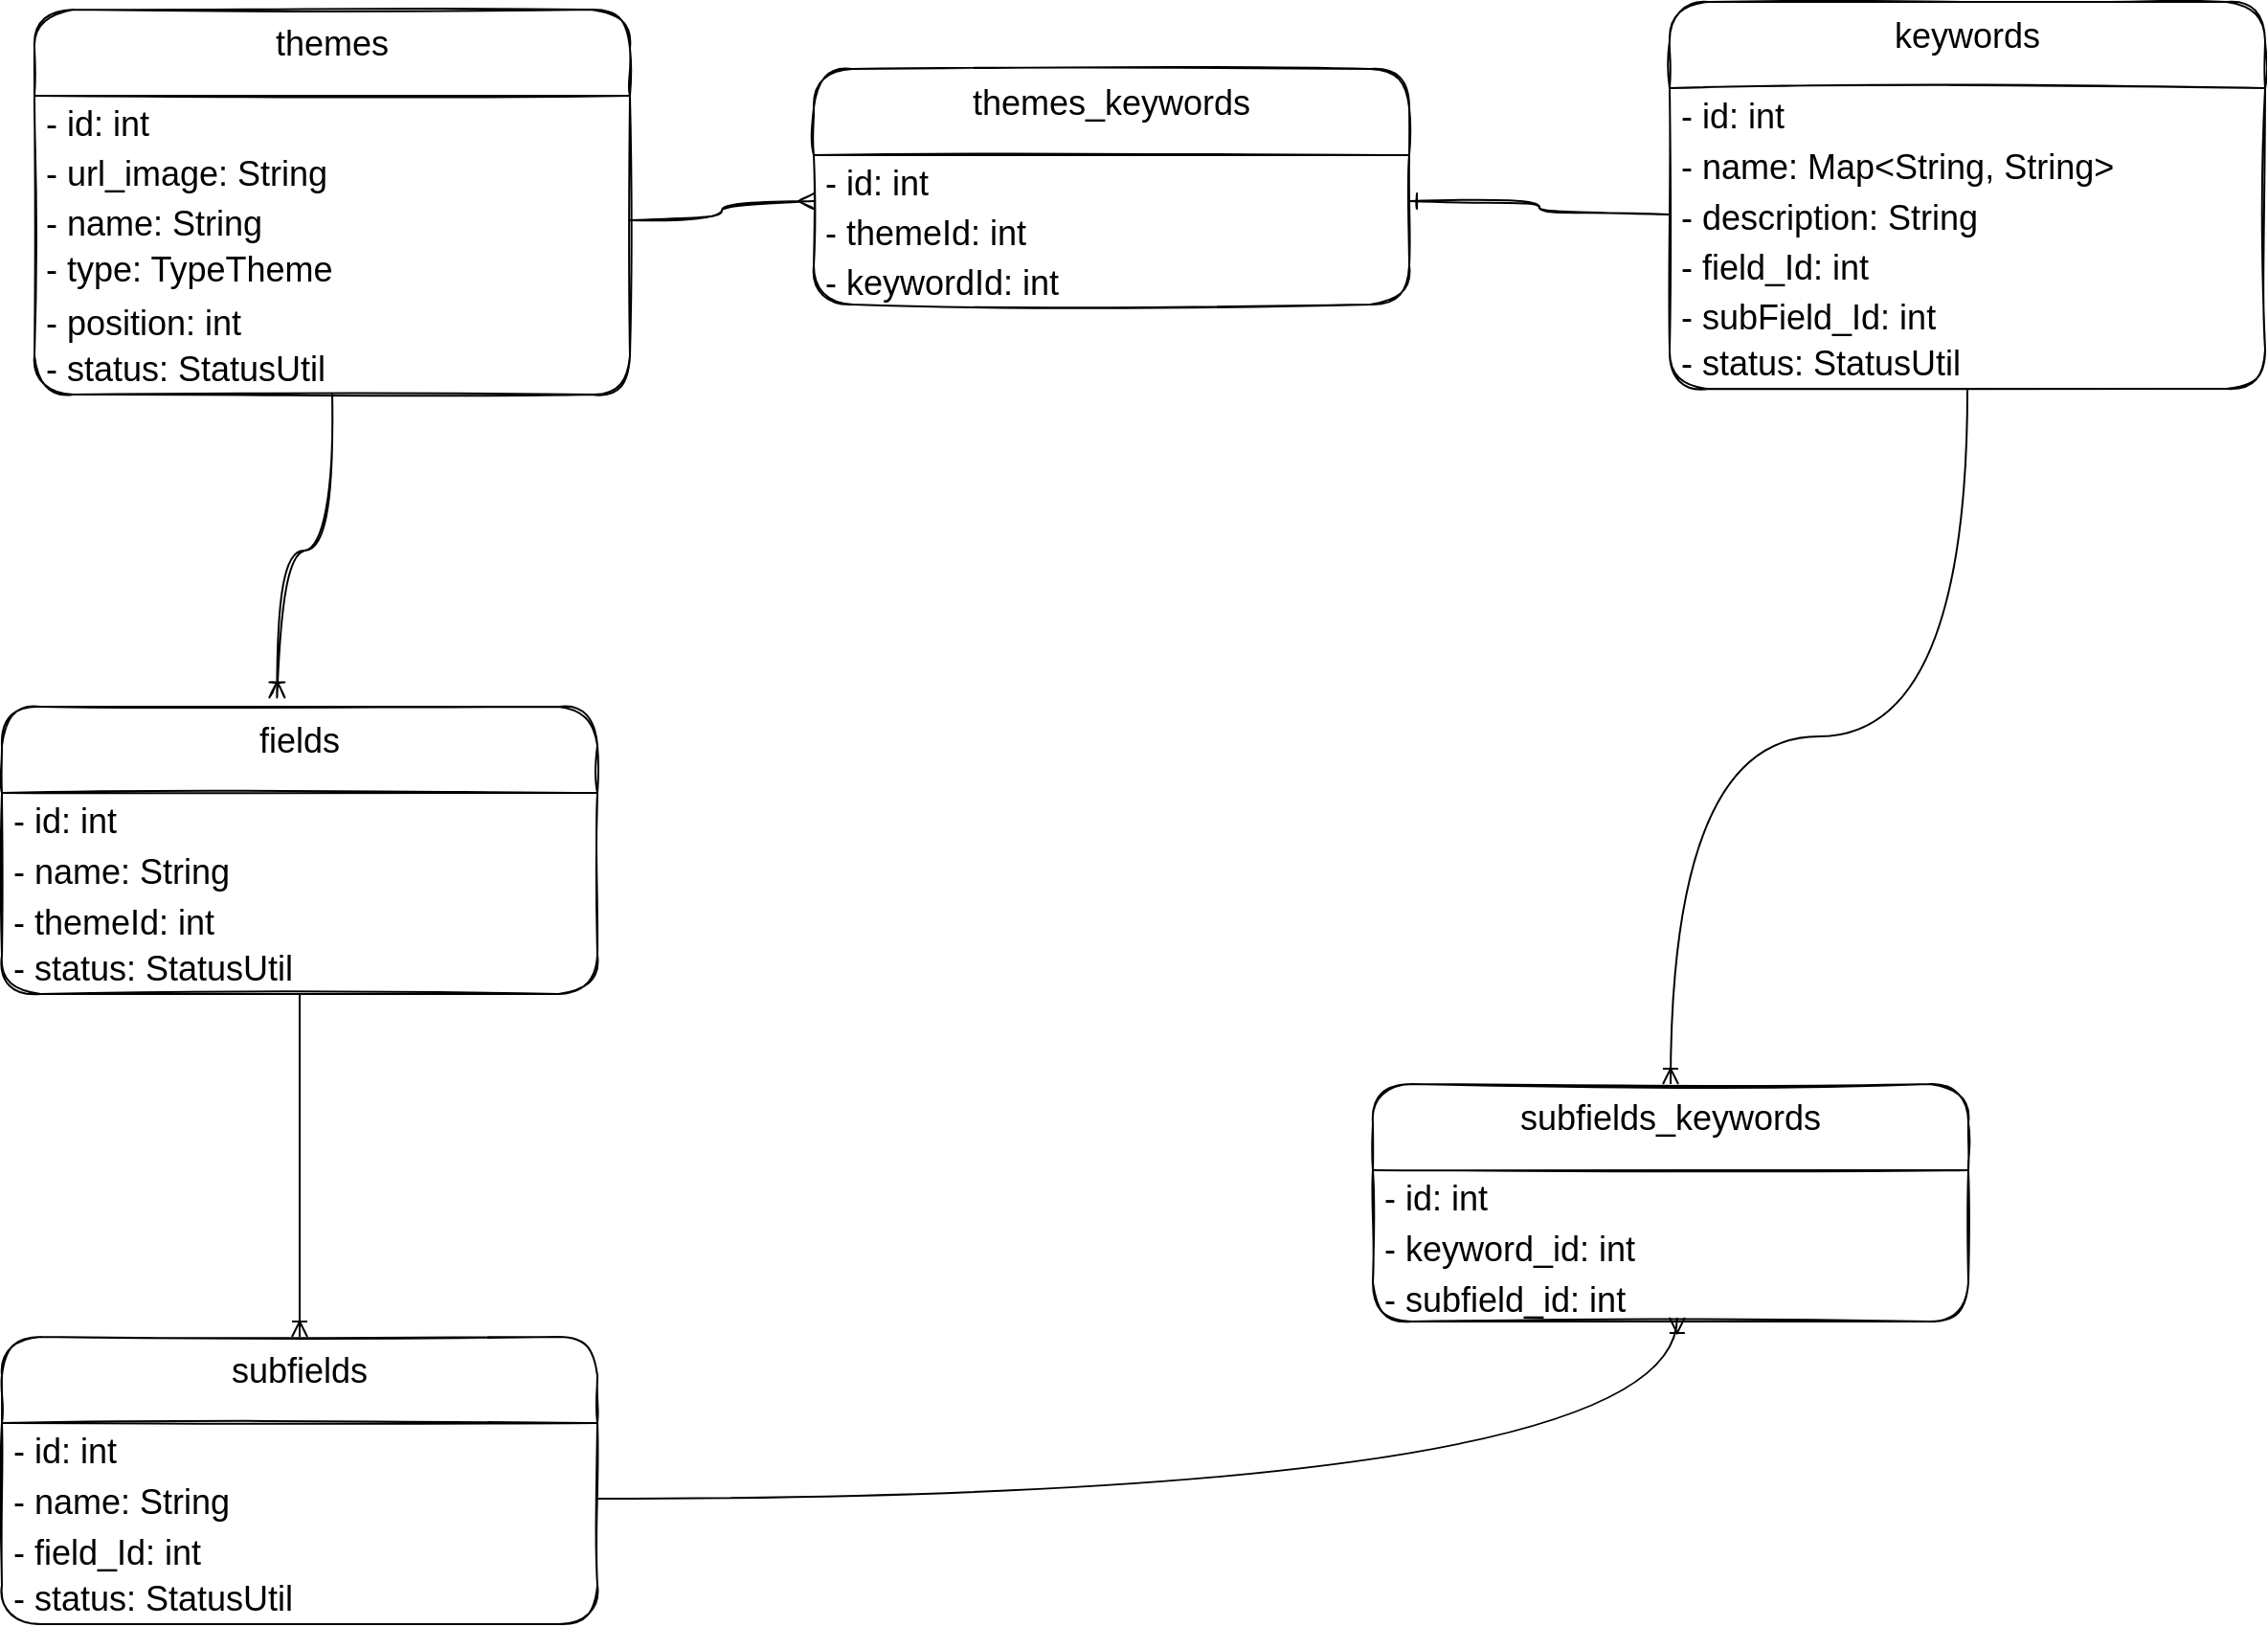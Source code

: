 <mxfile version="15.2.2" type="github">
  <diagram id="C5RBs43oDa-KdzZeNtuy" name="Page-1">
    <mxGraphModel dx="2014" dy="1154" grid="0" gridSize="10" guides="1" tooltips="1" connect="1" arrows="1" fold="1" page="0" pageScale="1" pageWidth="827" pageHeight="1169" math="0" shadow="0">
      <root>
        <mxCell id="WIyWlLk6GJQsqaUBKTNV-0" />
        <mxCell id="WIyWlLk6GJQsqaUBKTNV-1" parent="WIyWlLk6GJQsqaUBKTNV-0" />
        <mxCell id="-CNL-VoJMd0v483ogC2z-43" style="edgeStyle=orthogonalEdgeStyle;curved=1;orthogonalLoop=1;jettySize=auto;html=1;entryX=0.462;entryY=-0.032;entryDx=0;entryDy=0;entryPerimeter=0;endArrow=ERoneToMany;endFill=0;sketch=1;" parent="WIyWlLk6GJQsqaUBKTNV-1" source="-CNL-VoJMd0v483ogC2z-0" target="-CNL-VoJMd0v483ogC2z-36" edge="1">
          <mxGeometry relative="1" as="geometry" />
        </mxCell>
        <mxCell id="-CNL-VoJMd0v483ogC2z-0" value="themes&#xa;" style="swimlane;fontStyle=0;childLayout=stackLayout;horizontal=1;startSize=45;fillColor=none;horizontalStack=0;resizeParent=1;resizeParentMax=0;resizeLast=0;collapsible=1;marginBottom=0;verticalAlign=top;fontSize=18;sketch=1;rounded=1;" parent="WIyWlLk6GJQsqaUBKTNV-1" vertex="1">
          <mxGeometry x="22" y="151" width="311" height="201" as="geometry" />
        </mxCell>
        <mxCell id="-CNL-VoJMd0v483ogC2z-1" value="- id: int" style="text;strokeColor=none;fillColor=none;align=left;verticalAlign=middle;spacingLeft=4;spacingRight=4;overflow=hidden;rotatable=0;points=[[0,0.5],[1,0.5]];portConstraint=eastwest;fontSize=18;sketch=1;rounded=1;" parent="-CNL-VoJMd0v483ogC2z-0" vertex="1">
          <mxGeometry y="45" width="311" height="26" as="geometry" />
        </mxCell>
        <mxCell id="-CNL-VoJMd0v483ogC2z-2" value="- url_image: String" style="text;strokeColor=none;fillColor=none;align=left;verticalAlign=middle;spacingLeft=4;spacingRight=4;overflow=hidden;rotatable=0;points=[[0,0.5],[1,0.5]];portConstraint=eastwest;fontSize=18;sketch=1;rounded=1;" parent="-CNL-VoJMd0v483ogC2z-0" vertex="1">
          <mxGeometry y="71" width="311" height="26" as="geometry" />
        </mxCell>
        <mxCell id="-CNL-VoJMd0v483ogC2z-3" value="- name: String" style="text;strokeColor=none;fillColor=none;align=left;verticalAlign=middle;spacingLeft=4;spacingRight=4;overflow=hidden;rotatable=0;points=[[0,0.5],[1,0.5]];portConstraint=eastwest;fontSize=18;sketch=1;rounded=1;" parent="-CNL-VoJMd0v483ogC2z-0" vertex="1">
          <mxGeometry y="97" width="311" height="26" as="geometry" />
        </mxCell>
        <mxCell id="-CNL-VoJMd0v483ogC2z-8" value="- type: TypeTheme&#xa;" style="text;strokeColor=none;fillColor=none;align=left;verticalAlign=middle;spacingLeft=4;spacingRight=4;overflow=hidden;rotatable=0;points=[[0,0.5],[1,0.5]];portConstraint=eastwest;fontSize=18;sketch=1;rounded=1;" parent="-CNL-VoJMd0v483ogC2z-0" vertex="1">
          <mxGeometry y="123" width="311" height="26" as="geometry" />
        </mxCell>
        <mxCell id="-CNL-VoJMd0v483ogC2z-9" value="- position: int" style="text;strokeColor=none;fillColor=none;align=left;verticalAlign=middle;spacingLeft=4;spacingRight=4;overflow=hidden;rotatable=0;points=[[0,0.5],[1,0.5]];portConstraint=eastwest;fontSize=18;sketch=1;rounded=1;" parent="-CNL-VoJMd0v483ogC2z-0" vertex="1">
          <mxGeometry y="149" width="311" height="26" as="geometry" />
        </mxCell>
        <mxCell id="-CNL-VoJMd0v483ogC2z-10" value="- status: StatusUtil&#xa;" style="text;strokeColor=none;fillColor=none;align=left;verticalAlign=middle;spacingLeft=4;spacingRight=4;overflow=hidden;rotatable=0;points=[[0,0.5],[1,0.5]];portConstraint=eastwest;fontSize=18;sketch=1;rounded=1;" parent="-CNL-VoJMd0v483ogC2z-0" vertex="1">
          <mxGeometry y="175" width="311" height="26" as="geometry" />
        </mxCell>
        <mxCell id="DtburTpKbVDTsLDFMBIJ-6" style="edgeStyle=orthogonalEdgeStyle;curved=1;orthogonalLoop=1;jettySize=auto;html=1;entryX=0.5;entryY=0;entryDx=0;entryDy=0;endArrow=ERoneToMany;endFill=0;" edge="1" parent="WIyWlLk6GJQsqaUBKTNV-1" source="-CNL-VoJMd0v483ogC2z-12" target="DtburTpKbVDTsLDFMBIJ-1">
          <mxGeometry relative="1" as="geometry" />
        </mxCell>
        <mxCell id="-CNL-VoJMd0v483ogC2z-12" value="keywords" style="swimlane;fontStyle=0;childLayout=stackLayout;horizontal=1;startSize=45;fillColor=none;horizontalStack=0;resizeParent=1;resizeParentMax=0;resizeLast=0;collapsible=1;marginBottom=0;verticalAlign=top;fontSize=18;sketch=1;rounded=1;" parent="WIyWlLk6GJQsqaUBKTNV-1" vertex="1">
          <mxGeometry x="876" y="147" width="311" height="202" as="geometry" />
        </mxCell>
        <mxCell id="-CNL-VoJMd0v483ogC2z-13" value="- id: int" style="text;strokeColor=none;fillColor=none;align=left;verticalAlign=middle;spacingLeft=4;spacingRight=4;overflow=hidden;rotatable=0;points=[[0,0.5],[1,0.5]];portConstraint=eastwest;fontSize=18;sketch=1;rounded=1;" parent="-CNL-VoJMd0v483ogC2z-12" vertex="1">
          <mxGeometry y="45" width="311" height="26" as="geometry" />
        </mxCell>
        <mxCell id="-CNL-VoJMd0v483ogC2z-15" value="- name: Map&lt;String, String&gt;" style="text;strokeColor=none;fillColor=none;align=left;verticalAlign=middle;spacingLeft=4;spacingRight=4;overflow=hidden;rotatable=0;points=[[0,0.5],[1,0.5]];portConstraint=eastwest;fontSize=18;sketch=1;rounded=1;" parent="-CNL-VoJMd0v483ogC2z-12" vertex="1">
          <mxGeometry y="71" width="311" height="27" as="geometry" />
        </mxCell>
        <mxCell id="-CNL-VoJMd0v483ogC2z-16" value="- description: String" style="text;strokeColor=none;fillColor=none;align=left;verticalAlign=middle;spacingLeft=4;spacingRight=4;overflow=hidden;rotatable=0;points=[[0,0.5],[1,0.5]];portConstraint=eastwest;fontSize=18;sketch=1;rounded=1;" parent="-CNL-VoJMd0v483ogC2z-12" vertex="1">
          <mxGeometry y="98" width="311" height="26" as="geometry" />
        </mxCell>
        <mxCell id="-CNL-VoJMd0v483ogC2z-17" value="- field_Id: int" style="text;strokeColor=none;fillColor=none;align=left;verticalAlign=middle;spacingLeft=4;spacingRight=4;overflow=hidden;rotatable=0;points=[[0,0.5],[1,0.5]];portConstraint=eastwest;fontSize=18;sketch=1;rounded=1;" parent="-CNL-VoJMd0v483ogC2z-12" vertex="1">
          <mxGeometry y="124" width="311" height="26" as="geometry" />
        </mxCell>
        <mxCell id="-CNL-VoJMd0v483ogC2z-19" value="- subField_Id: int" style="text;strokeColor=none;fillColor=none;align=left;verticalAlign=middle;spacingLeft=4;spacingRight=4;overflow=hidden;rotatable=0;points=[[0,0.5],[1,0.5]];portConstraint=eastwest;fontSize=18;sketch=1;rounded=1;" parent="-CNL-VoJMd0v483ogC2z-12" vertex="1">
          <mxGeometry y="150" width="311" height="26" as="geometry" />
        </mxCell>
        <mxCell id="-CNL-VoJMd0v483ogC2z-18" value="- status: StatusUtil&#xa;" style="text;strokeColor=none;fillColor=none;align=left;verticalAlign=middle;spacingLeft=4;spacingRight=4;overflow=hidden;rotatable=0;points=[[0,0.5],[1,0.5]];portConstraint=eastwest;fontSize=18;sketch=1;rounded=1;" parent="-CNL-VoJMd0v483ogC2z-12" vertex="1">
          <mxGeometry y="176" width="311" height="26" as="geometry" />
        </mxCell>
        <mxCell id="-CNL-VoJMd0v483ogC2z-20" value="themes_keywords&#xa;&#xa;" style="swimlane;fontStyle=0;childLayout=stackLayout;horizontal=1;startSize=45;fillColor=none;horizontalStack=0;resizeParent=1;resizeParentMax=0;resizeLast=0;collapsible=1;marginBottom=0;verticalAlign=top;fontSize=18;sketch=1;rounded=1;" parent="WIyWlLk6GJQsqaUBKTNV-1" vertex="1">
          <mxGeometry x="429" y="182" width="311" height="123" as="geometry" />
        </mxCell>
        <mxCell id="-CNL-VoJMd0v483ogC2z-21" value="- id: int" style="text;strokeColor=none;fillColor=none;align=left;verticalAlign=middle;spacingLeft=4;spacingRight=4;overflow=hidden;rotatable=0;points=[[0,0.5],[1,0.5]];portConstraint=eastwest;fontSize=18;sketch=1;rounded=1;" parent="-CNL-VoJMd0v483ogC2z-20" vertex="1">
          <mxGeometry y="45" width="311" height="26" as="geometry" />
        </mxCell>
        <mxCell id="-CNL-VoJMd0v483ogC2z-22" value="- themeId: int" style="text;strokeColor=none;fillColor=none;align=left;verticalAlign=middle;spacingLeft=4;spacingRight=4;overflow=hidden;rotatable=0;points=[[0,0.5],[1,0.5]];portConstraint=eastwest;fontSize=18;sketch=1;rounded=1;" parent="-CNL-VoJMd0v483ogC2z-20" vertex="1">
          <mxGeometry y="71" width="311" height="26" as="geometry" />
        </mxCell>
        <mxCell id="-CNL-VoJMd0v483ogC2z-26" value="- keywordId: int" style="text;strokeColor=none;fillColor=none;align=left;verticalAlign=middle;spacingLeft=4;spacingRight=4;overflow=hidden;rotatable=0;points=[[0,0.5],[1,0.5]];portConstraint=eastwest;fontSize=18;sketch=1;rounded=1;" parent="-CNL-VoJMd0v483ogC2z-20" vertex="1">
          <mxGeometry y="97" width="311" height="26" as="geometry" />
        </mxCell>
        <mxCell id="-CNL-VoJMd0v483ogC2z-27" style="edgeStyle=orthogonalEdgeStyle;curved=1;orthogonalLoop=1;jettySize=auto;html=1;entryX=0;entryY=-0.077;entryDx=0;entryDy=0;entryPerimeter=0;fontSize=18;endArrow=ERmany;endFill=0;strokeWidth=1;sketch=1;" parent="WIyWlLk6GJQsqaUBKTNV-1" source="-CNL-VoJMd0v483ogC2z-3" target="-CNL-VoJMd0v483ogC2z-22" edge="1">
          <mxGeometry relative="1" as="geometry" />
        </mxCell>
        <mxCell id="-CNL-VoJMd0v483ogC2z-28" style="edgeStyle=orthogonalEdgeStyle;curved=1;orthogonalLoop=1;jettySize=auto;html=1;entryX=1;entryY=-0.077;entryDx=0;entryDy=0;entryPerimeter=0;fontSize=18;endArrow=ERone;endFill=0;sketch=1;" parent="WIyWlLk6GJQsqaUBKTNV-1" source="-CNL-VoJMd0v483ogC2z-16" target="-CNL-VoJMd0v483ogC2z-22" edge="1">
          <mxGeometry relative="1" as="geometry" />
        </mxCell>
        <mxCell id="-CNL-VoJMd0v483ogC2z-29" value="subfields" style="swimlane;fontStyle=0;childLayout=stackLayout;horizontal=1;startSize=45;fillColor=none;horizontalStack=0;resizeParent=1;resizeParentMax=0;resizeLast=0;collapsible=1;marginBottom=0;verticalAlign=top;fontSize=18;sketch=1;rounded=1;" parent="WIyWlLk6GJQsqaUBKTNV-1" vertex="1">
          <mxGeometry x="5" y="844" width="311" height="150" as="geometry" />
        </mxCell>
        <mxCell id="-CNL-VoJMd0v483ogC2z-30" value="- id: int" style="text;strokeColor=none;fillColor=none;align=left;verticalAlign=middle;spacingLeft=4;spacingRight=4;overflow=hidden;rotatable=0;points=[[0,0.5],[1,0.5]];portConstraint=eastwest;fontSize=18;sketch=1;rounded=1;" parent="-CNL-VoJMd0v483ogC2z-29" vertex="1">
          <mxGeometry y="45" width="311" height="26" as="geometry" />
        </mxCell>
        <mxCell id="-CNL-VoJMd0v483ogC2z-31" value="- name: String" style="text;strokeColor=none;fillColor=none;align=left;verticalAlign=middle;spacingLeft=4;spacingRight=4;overflow=hidden;rotatable=0;points=[[0,0.5],[1,0.5]];portConstraint=eastwest;fontSize=18;sketch=1;rounded=1;" parent="-CNL-VoJMd0v483ogC2z-29" vertex="1">
          <mxGeometry y="71" width="311" height="27" as="geometry" />
        </mxCell>
        <mxCell id="-CNL-VoJMd0v483ogC2z-33" value="- field_Id: int" style="text;strokeColor=none;fillColor=none;align=left;verticalAlign=middle;spacingLeft=4;spacingRight=4;overflow=hidden;rotatable=0;points=[[0,0.5],[1,0.5]];portConstraint=eastwest;fontSize=18;sketch=1;rounded=1;" parent="-CNL-VoJMd0v483ogC2z-29" vertex="1">
          <mxGeometry y="98" width="311" height="26" as="geometry" />
        </mxCell>
        <mxCell id="-CNL-VoJMd0v483ogC2z-35" value="- status: StatusUtil&#xa;" style="text;strokeColor=none;fillColor=none;align=left;verticalAlign=middle;spacingLeft=4;spacingRight=4;overflow=hidden;rotatable=0;points=[[0,0.5],[1,0.5]];portConstraint=eastwest;fontSize=18;sketch=1;rounded=1;" parent="-CNL-VoJMd0v483ogC2z-29" vertex="1">
          <mxGeometry y="124" width="311" height="26" as="geometry" />
        </mxCell>
        <mxCell id="DtburTpKbVDTsLDFMBIJ-0" style="edgeStyle=orthogonalEdgeStyle;orthogonalLoop=1;jettySize=auto;html=1;entryX=0.5;entryY=0;entryDx=0;entryDy=0;curved=1;endArrow=ERoneToMany;endFill=0;" edge="1" parent="WIyWlLk6GJQsqaUBKTNV-1" source="-CNL-VoJMd0v483ogC2z-36" target="-CNL-VoJMd0v483ogC2z-29">
          <mxGeometry relative="1" as="geometry" />
        </mxCell>
        <mxCell id="-CNL-VoJMd0v483ogC2z-36" value="fields" style="swimlane;fontStyle=0;childLayout=stackLayout;horizontal=1;startSize=45;fillColor=none;horizontalStack=0;resizeParent=1;resizeParentMax=0;resizeLast=0;collapsible=1;marginBottom=0;verticalAlign=top;fontSize=18;sketch=1;rounded=1;" parent="WIyWlLk6GJQsqaUBKTNV-1" vertex="1">
          <mxGeometry x="5" y="515" width="311" height="150" as="geometry" />
        </mxCell>
        <mxCell id="-CNL-VoJMd0v483ogC2z-37" value="- id: int" style="text;strokeColor=none;fillColor=none;align=left;verticalAlign=middle;spacingLeft=4;spacingRight=4;overflow=hidden;rotatable=0;points=[[0,0.5],[1,0.5]];portConstraint=eastwest;fontSize=18;sketch=1;rounded=1;" parent="-CNL-VoJMd0v483ogC2z-36" vertex="1">
          <mxGeometry y="45" width="311" height="26" as="geometry" />
        </mxCell>
        <mxCell id="-CNL-VoJMd0v483ogC2z-38" value="- name: String" style="text;strokeColor=none;fillColor=none;align=left;verticalAlign=middle;spacingLeft=4;spacingRight=4;overflow=hidden;rotatable=0;points=[[0,0.5],[1,0.5]];portConstraint=eastwest;fontSize=18;sketch=1;rounded=1;" parent="-CNL-VoJMd0v483ogC2z-36" vertex="1">
          <mxGeometry y="71" width="311" height="27" as="geometry" />
        </mxCell>
        <mxCell id="-CNL-VoJMd0v483ogC2z-40" value="- themeId: int" style="text;strokeColor=none;fillColor=none;align=left;verticalAlign=middle;spacingLeft=4;spacingRight=4;overflow=hidden;rotatable=0;points=[[0,0.5],[1,0.5]];portConstraint=eastwest;fontSize=18;sketch=1;rounded=1;" parent="-CNL-VoJMd0v483ogC2z-36" vertex="1">
          <mxGeometry y="98" width="311" height="26" as="geometry" />
        </mxCell>
        <mxCell id="-CNL-VoJMd0v483ogC2z-42" value="- status: StatusUtil&#xa;" style="text;strokeColor=none;fillColor=none;align=left;verticalAlign=middle;spacingLeft=4;spacingRight=4;overflow=hidden;rotatable=0;points=[[0,0.5],[1,0.5]];portConstraint=eastwest;fontSize=18;sketch=1;rounded=1;" parent="-CNL-VoJMd0v483ogC2z-36" vertex="1">
          <mxGeometry y="124" width="311" height="26" as="geometry" />
        </mxCell>
        <mxCell id="DtburTpKbVDTsLDFMBIJ-1" value="subfields_keywords" style="swimlane;fontStyle=0;childLayout=stackLayout;horizontal=1;startSize=45;fillColor=none;horizontalStack=0;resizeParent=1;resizeParentMax=0;resizeLast=0;collapsible=1;marginBottom=0;verticalAlign=top;fontSize=18;sketch=1;rounded=1;" vertex="1" parent="WIyWlLk6GJQsqaUBKTNV-1">
          <mxGeometry x="721" y="712" width="311" height="124" as="geometry" />
        </mxCell>
        <mxCell id="DtburTpKbVDTsLDFMBIJ-2" value="- id: int" style="text;strokeColor=none;fillColor=none;align=left;verticalAlign=middle;spacingLeft=4;spacingRight=4;overflow=hidden;rotatable=0;points=[[0,0.5],[1,0.5]];portConstraint=eastwest;fontSize=18;sketch=1;rounded=1;" vertex="1" parent="DtburTpKbVDTsLDFMBIJ-1">
          <mxGeometry y="45" width="311" height="26" as="geometry" />
        </mxCell>
        <mxCell id="DtburTpKbVDTsLDFMBIJ-3" value="- keyword_id: int" style="text;strokeColor=none;fillColor=none;align=left;verticalAlign=middle;spacingLeft=4;spacingRight=4;overflow=hidden;rotatable=0;points=[[0,0.5],[1,0.5]];portConstraint=eastwest;fontSize=18;sketch=1;rounded=1;" vertex="1" parent="DtburTpKbVDTsLDFMBIJ-1">
          <mxGeometry y="71" width="311" height="27" as="geometry" />
        </mxCell>
        <mxCell id="DtburTpKbVDTsLDFMBIJ-4" value="- subfield_id: int" style="text;strokeColor=none;fillColor=none;align=left;verticalAlign=middle;spacingLeft=4;spacingRight=4;overflow=hidden;rotatable=0;points=[[0,0.5],[1,0.5]];portConstraint=eastwest;fontSize=18;sketch=1;rounded=1;" vertex="1" parent="DtburTpKbVDTsLDFMBIJ-1">
          <mxGeometry y="98" width="311" height="26" as="geometry" />
        </mxCell>
        <mxCell id="DtburTpKbVDTsLDFMBIJ-7" style="edgeStyle=orthogonalEdgeStyle;curved=1;orthogonalLoop=1;jettySize=auto;html=1;endArrow=ERoneToMany;endFill=0;entryX=0.511;entryY=0.923;entryDx=0;entryDy=0;entryPerimeter=0;" edge="1" parent="WIyWlLk6GJQsqaUBKTNV-1" source="-CNL-VoJMd0v483ogC2z-31" target="DtburTpKbVDTsLDFMBIJ-4">
          <mxGeometry relative="1" as="geometry">
            <mxPoint x="874" y="854" as="targetPoint" />
            <Array as="points">
              <mxPoint x="880" y="929" />
            </Array>
          </mxGeometry>
        </mxCell>
      </root>
    </mxGraphModel>
  </diagram>
</mxfile>
